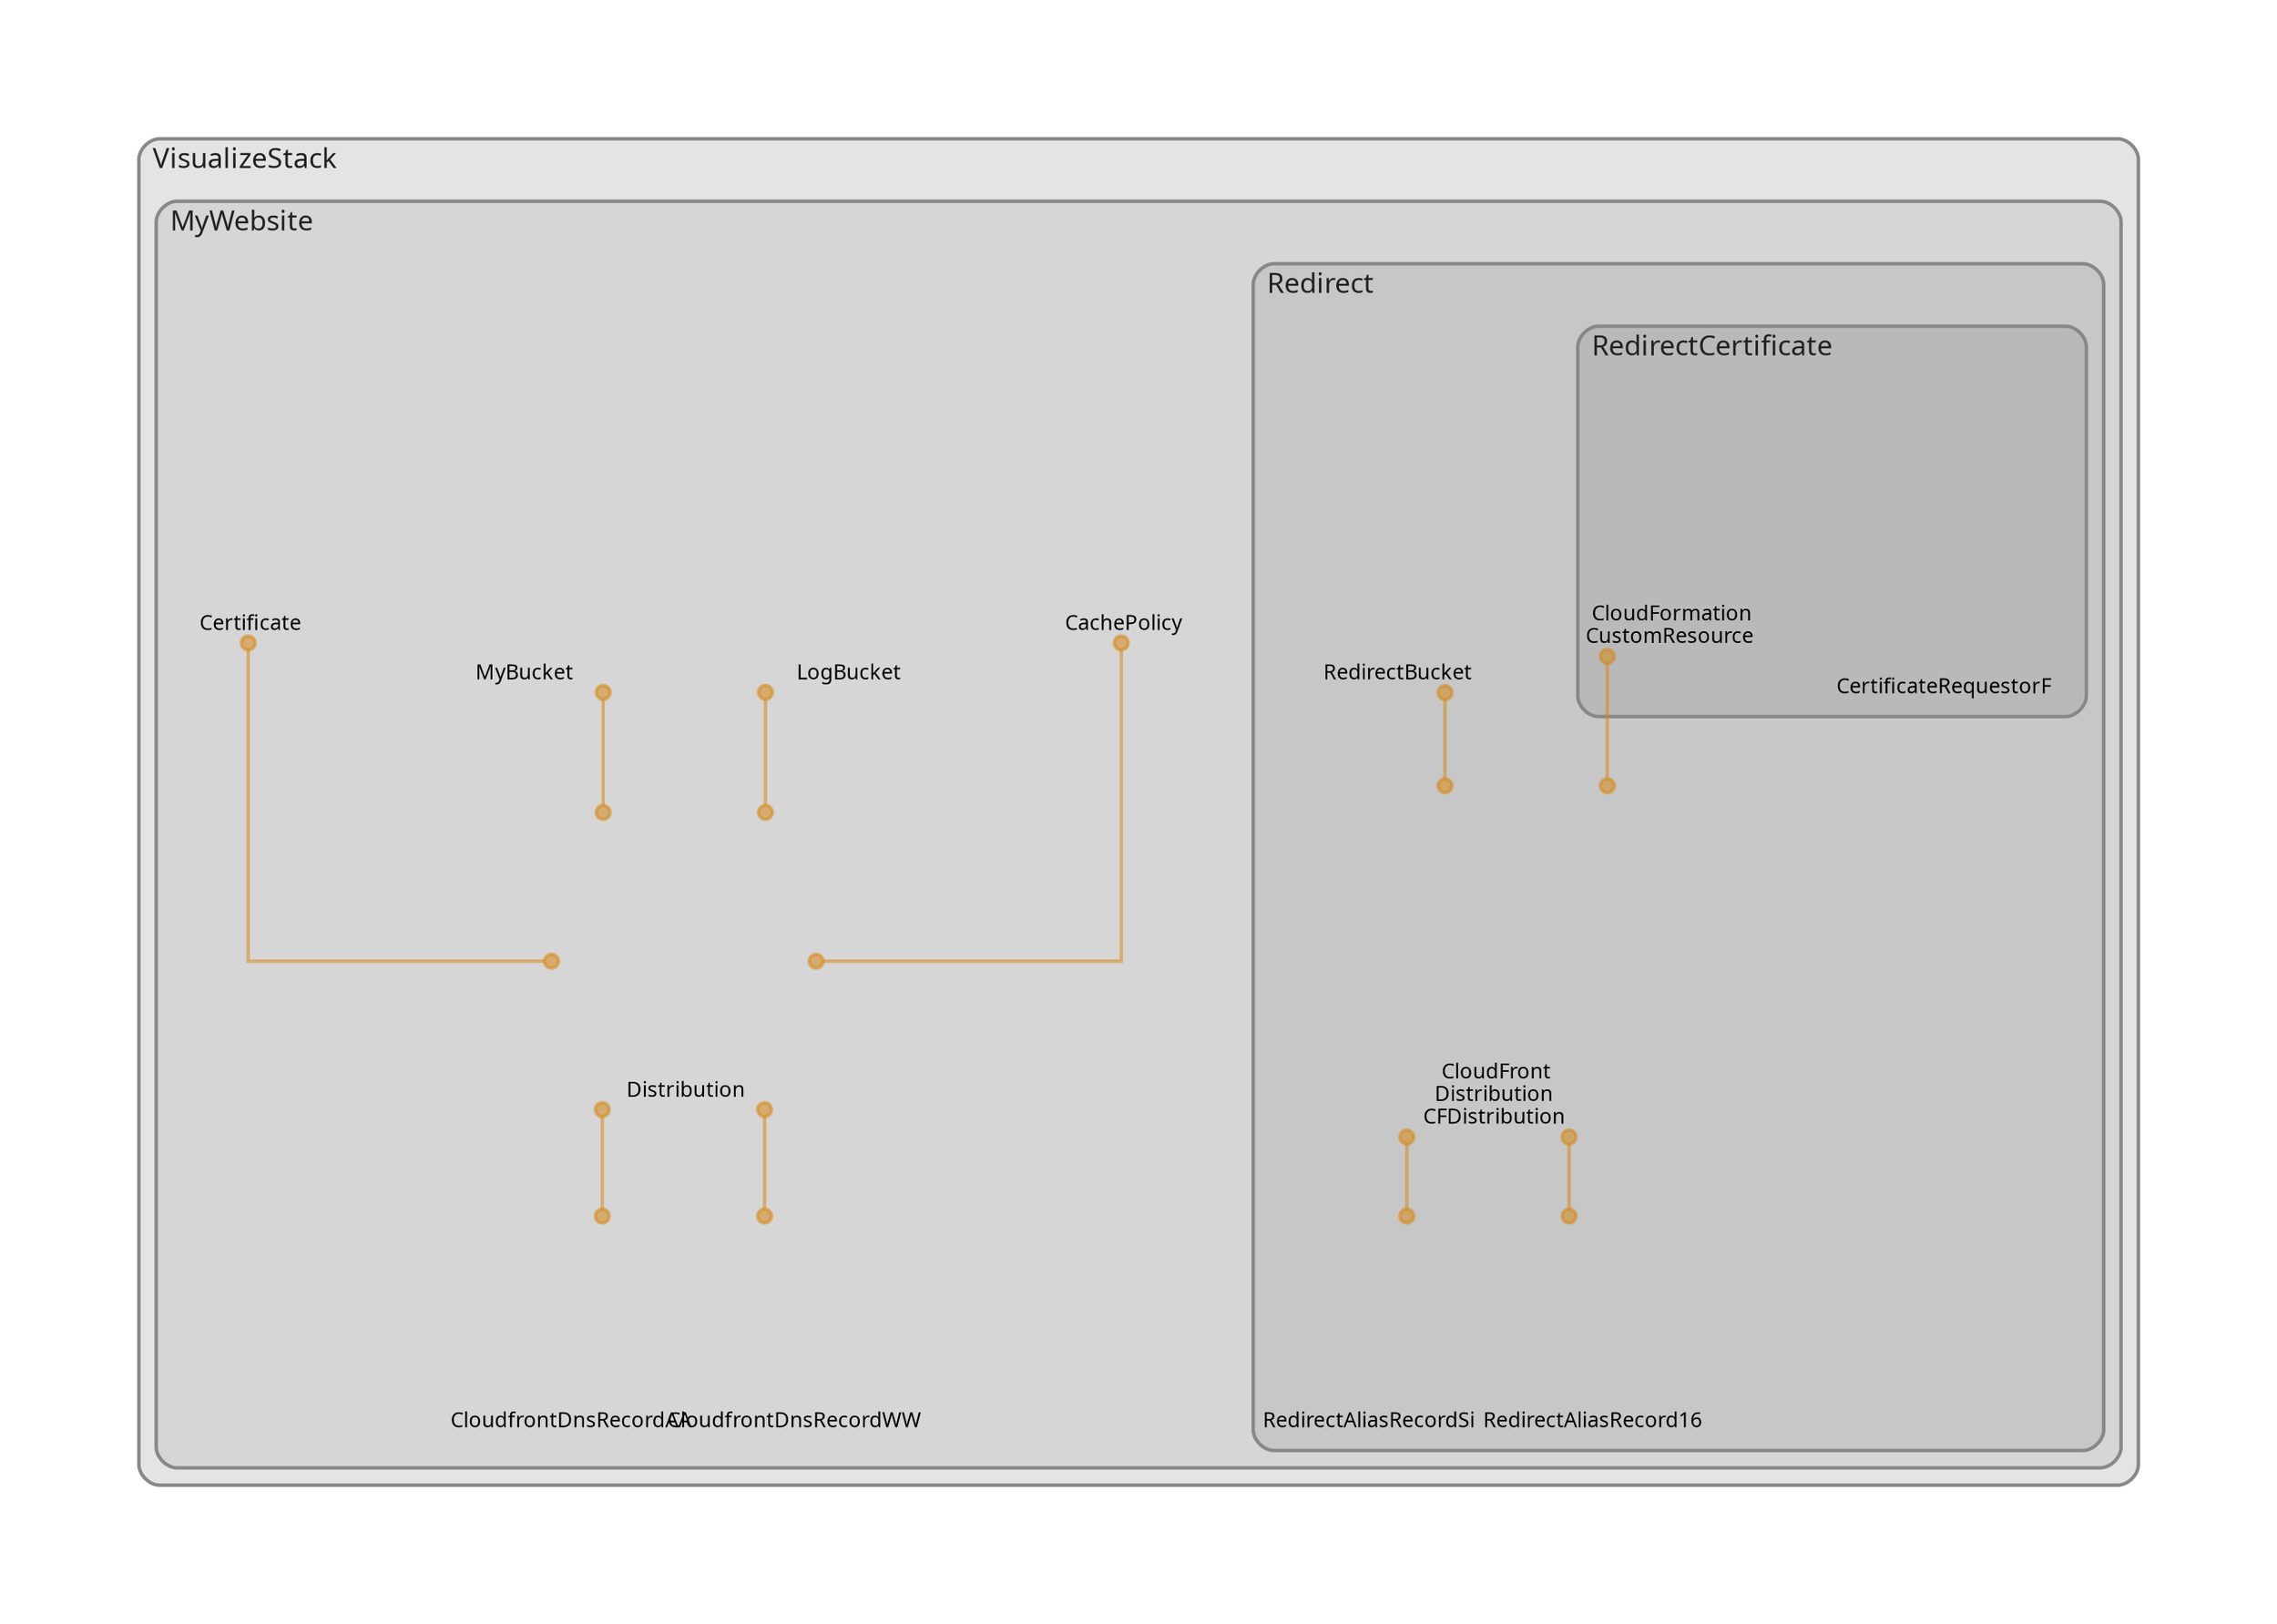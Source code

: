 digraph "Diagram" {
  splines = "ortho";
  pad = "1.0";
  nodesep = "0.60";
  ranksep = "0.75";
  fontname = "Sans-Serif";
  fontsize = "15";
  dpi = "200";
  rankdir = "BT";
  compound = "true";
  fontcolor = "#222222";
  edge [
    color = "#D5871488",
    penwidth = 2,
    arrowhead = "dot",
    arrowtail = "dot",
  ];
  node [
    shape = "box",
    style = "rounded",
    fixedsize = true,
    width = 1.7,
    height = 1.7,
    labelloc = "c",
    imagescale = true,
    fontname = "Sans-Serif",
    fontsize = 8,
    margin = 8,
  ];
  subgraph "VisualizeStack" {
    subgraph "cluster-SubGraph.VisualizeStack" {
      graph [
        label = "VisualizeStack",
        labelloc = "b",
        labeljust = "l",
        margin = "10",
        fontsize = "16",
        penwidth = "2",
        pencolor = "#888888",
        style = "filled,rounded",
        fillcolor = "#e4e4e4",
      ];
      subgraph "cluster-SubGraph.MyWebsite" {
        graph [
          label = "MyWebsite",
          labelloc = "b",
          labeljust = "l",
          margin = "10",
          fontsize = "16",
          penwidth = "2",
          pencolor = "#888888",
          style = "filled,rounded",
          fillcolor = "#d6d6d6",
        ];
        "VisualizeStack/MyWebsite/Certificate" [
          label = " Certificate",
          fontsize = 12,
          image = "/Users/pgollucci/.p6/p6m7g8/p6-cdk-website-plus/node_modules/cdk-dia/icons/aws/Service/Arch_Security-Identity-Compliance/64/Arch_AWS-Certificate-Manager_64@5x.png",
          imagescale = "true",
          imagepos = "tc",
          penwidth = "0",
          shape = "node",
          fixedsize = "true",
          labelloc = "b",
          width = 1.2,
          height = 1.466,
        ];
        "VisualizeStack/MyWebsite/MyBucket" [
          label = " MyBucket",
          fontsize = 12,
          image = "/Users/pgollucci/.p6/p6m7g8/p6-cdk-website-plus/node_modules/cdk-dia/icons/aws/Service/Arch_Storage/64/Arch_Amazon-S3-Standard_64@5x.png",
          imagescale = "true",
          imagepos = "tc",
          penwidth = "0",
          shape = "node",
          fixedsize = "true",
          labelloc = "b",
          width = 2,
          height = 2.266,
        ];
        "VisualizeStack/MyWebsite/LogBucket" [
          label = " LogBucket",
          fontsize = 12,
          image = "/Users/pgollucci/.p6/p6m7g8/p6-cdk-website-plus/node_modules/cdk-dia/icons/aws/Service/Arch_Storage/64/Arch_Amazon-S3-Standard_64@5x.png",
          imagescale = "true",
          imagepos = "tc",
          penwidth = "0",
          shape = "node",
          fixedsize = "true",
          labelloc = "b",
          width = 2,
          height = 2.266,
        ];
        "VisualizeStack/MyWebsite/CachePolicy" [
          label = " CachePolicy",
          fontsize = 12,
          image = "/Users/pgollucci/.p6/p6m7g8/p6-cdk-website-plus/node_modules/cdk-dia/icons/aws/Service/Arch_Networking-Content/64/Arch_Amazon-CloudFront_64@5x.png",
          imagescale = "true",
          imagepos = "tc",
          penwidth = "0",
          shape = "node",
          fixedsize = "true",
          labelloc = "b",
          width = 1.2,
          height = 1.466,
        ];
        "VisualizeStack/MyWebsite/Distribution" [
          label = " Distribution",
          fontsize = 12,
          image = "/Users/pgollucci/.p6/p6m7g8/p6-cdk-website-plus/node_modules/cdk-dia/icons/aws/Service/Arch_Networking-Content/64/Arch_Amazon-CloudFront_64@5x.png",
          imagescale = "true",
          imagepos = "tc",
          penwidth = "0",
          shape = "node",
          fixedsize = "true",
          labelloc = "b",
          width = 2,
          height = 2.266,
        ];
        "VisualizeStack/MyWebsite/CloudfrontDnsRecordWWW" [
          label = "\nCloudfrontDnsRecordWW",
          fontsize = 12,
          image = "/Users/pgollucci/.p6/p6m7g8/p6-cdk-website-plus/node_modules/cdk-dia/icons/aws/Resource/Res_Networking-and-Content-Delivery/Res_48_Dark/Res_Amazon-Route-53-Hosted-Zone_48_Dark_gen.png",
          imagescale = "true",
          imagepos = "tc",
          penwidth = "0",
          shape = "node",
          fixedsize = "true",
          labelloc = "b",
          width = 1.2,
          height = 1.682,
        ];
        "VisualizeStack/MyWebsite/CloudfrontDnsRecordAAAAWWW" [
          label = "\nCloudfrontDnsRecordAA",
          fontsize = 12,
          image = "/Users/pgollucci/.p6/p6m7g8/p6-cdk-website-plus/node_modules/cdk-dia/icons/aws/Resource/Res_Networking-and-Content-Delivery/Res_48_Dark/Res_Amazon-Route-53-Hosted-Zone_48_Dark_gen.png",
          imagescale = "true",
          imagepos = "tc",
          penwidth = "0",
          shape = "node",
          fixedsize = "true",
          labelloc = "b",
          width = 1.2,
          height = 1.682,
        ];
        subgraph "cluster-SubGraph.Redirect" {
          graph [
            label = "Redirect",
            labelloc = "b",
            labeljust = "l",
            margin = "10",
            fontsize = "16",
            penwidth = "2",
            pencolor = "#888888",
            style = "filled,rounded",
            fillcolor = "#c7c7c7",
          ];
          "VisualizeStack/MyWebsite/Redirect/RedirectBucket" [
            label = " RedirectBucket",
            fontsize = 12,
            image = "/Users/pgollucci/.p6/p6m7g8/p6-cdk-website-plus/node_modules/cdk-dia/icons/aws/Service/Arch_Storage/64/Arch_Amazon-S3-Standard_64@5x.png",
            imagescale = "true",
            imagepos = "tc",
            penwidth = "0",
            shape = "node",
            fixedsize = "true",
            labelloc = "b",
            width = 2,
            height = 2.266,
          ];
          "VisualizeStack/MyWebsite/Redirect/RedirectAliasRecord16deb8" [
            label = "\nRedirectAliasRecord16",
            fontsize = 12,
            image = "/Users/pgollucci/.p6/p6m7g8/p6-cdk-website-plus/node_modules/cdk-dia/icons/aws/Resource/Res_Networking-and-Content-Delivery/Res_48_Dark/Res_Amazon-Route-53-Hosted-Zone_48_Dark_gen.png",
            imagescale = "true",
            imagepos = "tc",
            penwidth = "0",
            shape = "node",
            fixedsize = "true",
            labelloc = "b",
            width = 1.2,
            height = 1.682,
          ];
          "VisualizeStack/MyWebsite/Redirect/RedirectAliasRecordSix16deb8" [
            label = "\nRedirectAliasRecordSi",
            fontsize = 12,
            image = "/Users/pgollucci/.p6/p6m7g8/p6-cdk-website-plus/node_modules/cdk-dia/icons/aws/Resource/Res_Networking-and-Content-Delivery/Res_48_Dark/Res_Amazon-Route-53-Hosted-Zone_48_Dark_gen.png",
            imagescale = "true",
            imagepos = "tc",
            penwidth = "0",
            shape = "node",
            fixedsize = "true",
            labelloc = "b",
            width = 1.2,
            height = 1.682,
          ];
          "VisualizeStack/MyWebsite/Redirect/RedirectDistribution/CFDistribution" [
            label = " CloudFront\nDistribution\nCFDistribution",
            fontsize = 12,
            image = "/Users/pgollucci/.p6/p6m7g8/p6-cdk-website-plus/node_modules/cdk-dia/icons/aws/Service/Arch_Networking-Content/64/Arch_Amazon-CloudFront_64@5x.png",
            imagescale = "true",
            imagepos = "tc",
            penwidth = "0",
            shape = "node",
            fixedsize = "true",
            labelloc = "b",
            width = 2,
            height = 2.6979999999999995,
          ];
          subgraph "cluster-SubGraph.RedirectCertificate" {
            graph [
              label = "RedirectCertificate",
              labelloc = "b",
              labeljust = "l",
              margin = "10",
              fontsize = "16",
              penwidth = "2",
              pencolor = "#888888",
              style = "filled,rounded",
              fillcolor = "#b9b9b9",
            ];
            "VisualizeStack/MyWebsite/Redirect/RedirectCertificate/CertificateRequestorFunction" [
              label = "\nCertificateRequestorF",
              fontsize = 12,
              image = "/Users/pgollucci/.p6/p6m7g8/p6-cdk-website-plus/node_modules/cdk-dia/icons/aws/Service/Arch_Compute/64/Arch_AWS-Lambda_64@5x.png",
              imagescale = "true",
              imagepos = "tc",
              penwidth = "0",
              shape = "node",
              fixedsize = "true",
              labelloc = "b",
              width = 2,
              height = 2.4819999999999998,
            ];
            "VisualizeStack/MyWebsite/Redirect/RedirectCertificate/CertificateRequestorResource" [
              label = " CloudFormation\nCustomResource",
              fontsize = 12,
              image = "/Users/pgollucci/.p6/p6m7g8/p6-cdk-website-plus/node_modules/cdk-dia/icons/aws/Service/Arch_Management-Governance/64/Arch_AWS-CloudFormation_64@5x.png",
              imagescale = "true",
              imagepos = "tc",
              penwidth = "0",
              shape = "node",
              fixedsize = "true",
              labelloc = "b",
              width = 1.2,
              height = 1.682,
            ];
          }
        }
      }
    }
  }
  "VisualizeStack/MyWebsite/Distribution" -> "VisualizeStack/MyWebsite/Certificate" [
    dir = "both",
  ];
  "VisualizeStack/MyWebsite/Distribution" -> "VisualizeStack/MyWebsite/MyBucket" [
    dir = "both",
  ];
  "VisualizeStack/MyWebsite/Distribution" -> "VisualizeStack/MyWebsite/LogBucket" [
    dir = "both",
  ];
  "VisualizeStack/MyWebsite/Distribution" -> "VisualizeStack/MyWebsite/CachePolicy" [
    dir = "both",
  ];
  "VisualizeStack/MyWebsite/CloudfrontDnsRecordWWW" -> "VisualizeStack/MyWebsite/Distribution" [
    dir = "both",
  ];
  "VisualizeStack/MyWebsite/CloudfrontDnsRecordAAAAWWW" -> "VisualizeStack/MyWebsite/Distribution" [
    dir = "both",
  ];
  "VisualizeStack/MyWebsite/Redirect/RedirectAliasRecord16deb8" -> "VisualizeStack/MyWebsite/Redirect/RedirectDistribution/CFDistribution" [
    dir = "both",
  ];
  "VisualizeStack/MyWebsite/Redirect/RedirectAliasRecordSix16deb8" -> "VisualizeStack/MyWebsite/Redirect/RedirectDistribution/CFDistribution" [
    dir = "both",
  ];
  "VisualizeStack/MyWebsite/Redirect/RedirectDistribution/CFDistribution" -> "VisualizeStack/MyWebsite/Redirect/RedirectCertificate/CertificateRequestorResource" [
    dir = "both",
  ];
  "VisualizeStack/MyWebsite/Redirect/RedirectDistribution/CFDistribution" -> "VisualizeStack/MyWebsite/Redirect/RedirectBucket" [
    dir = "both",
  ];
}